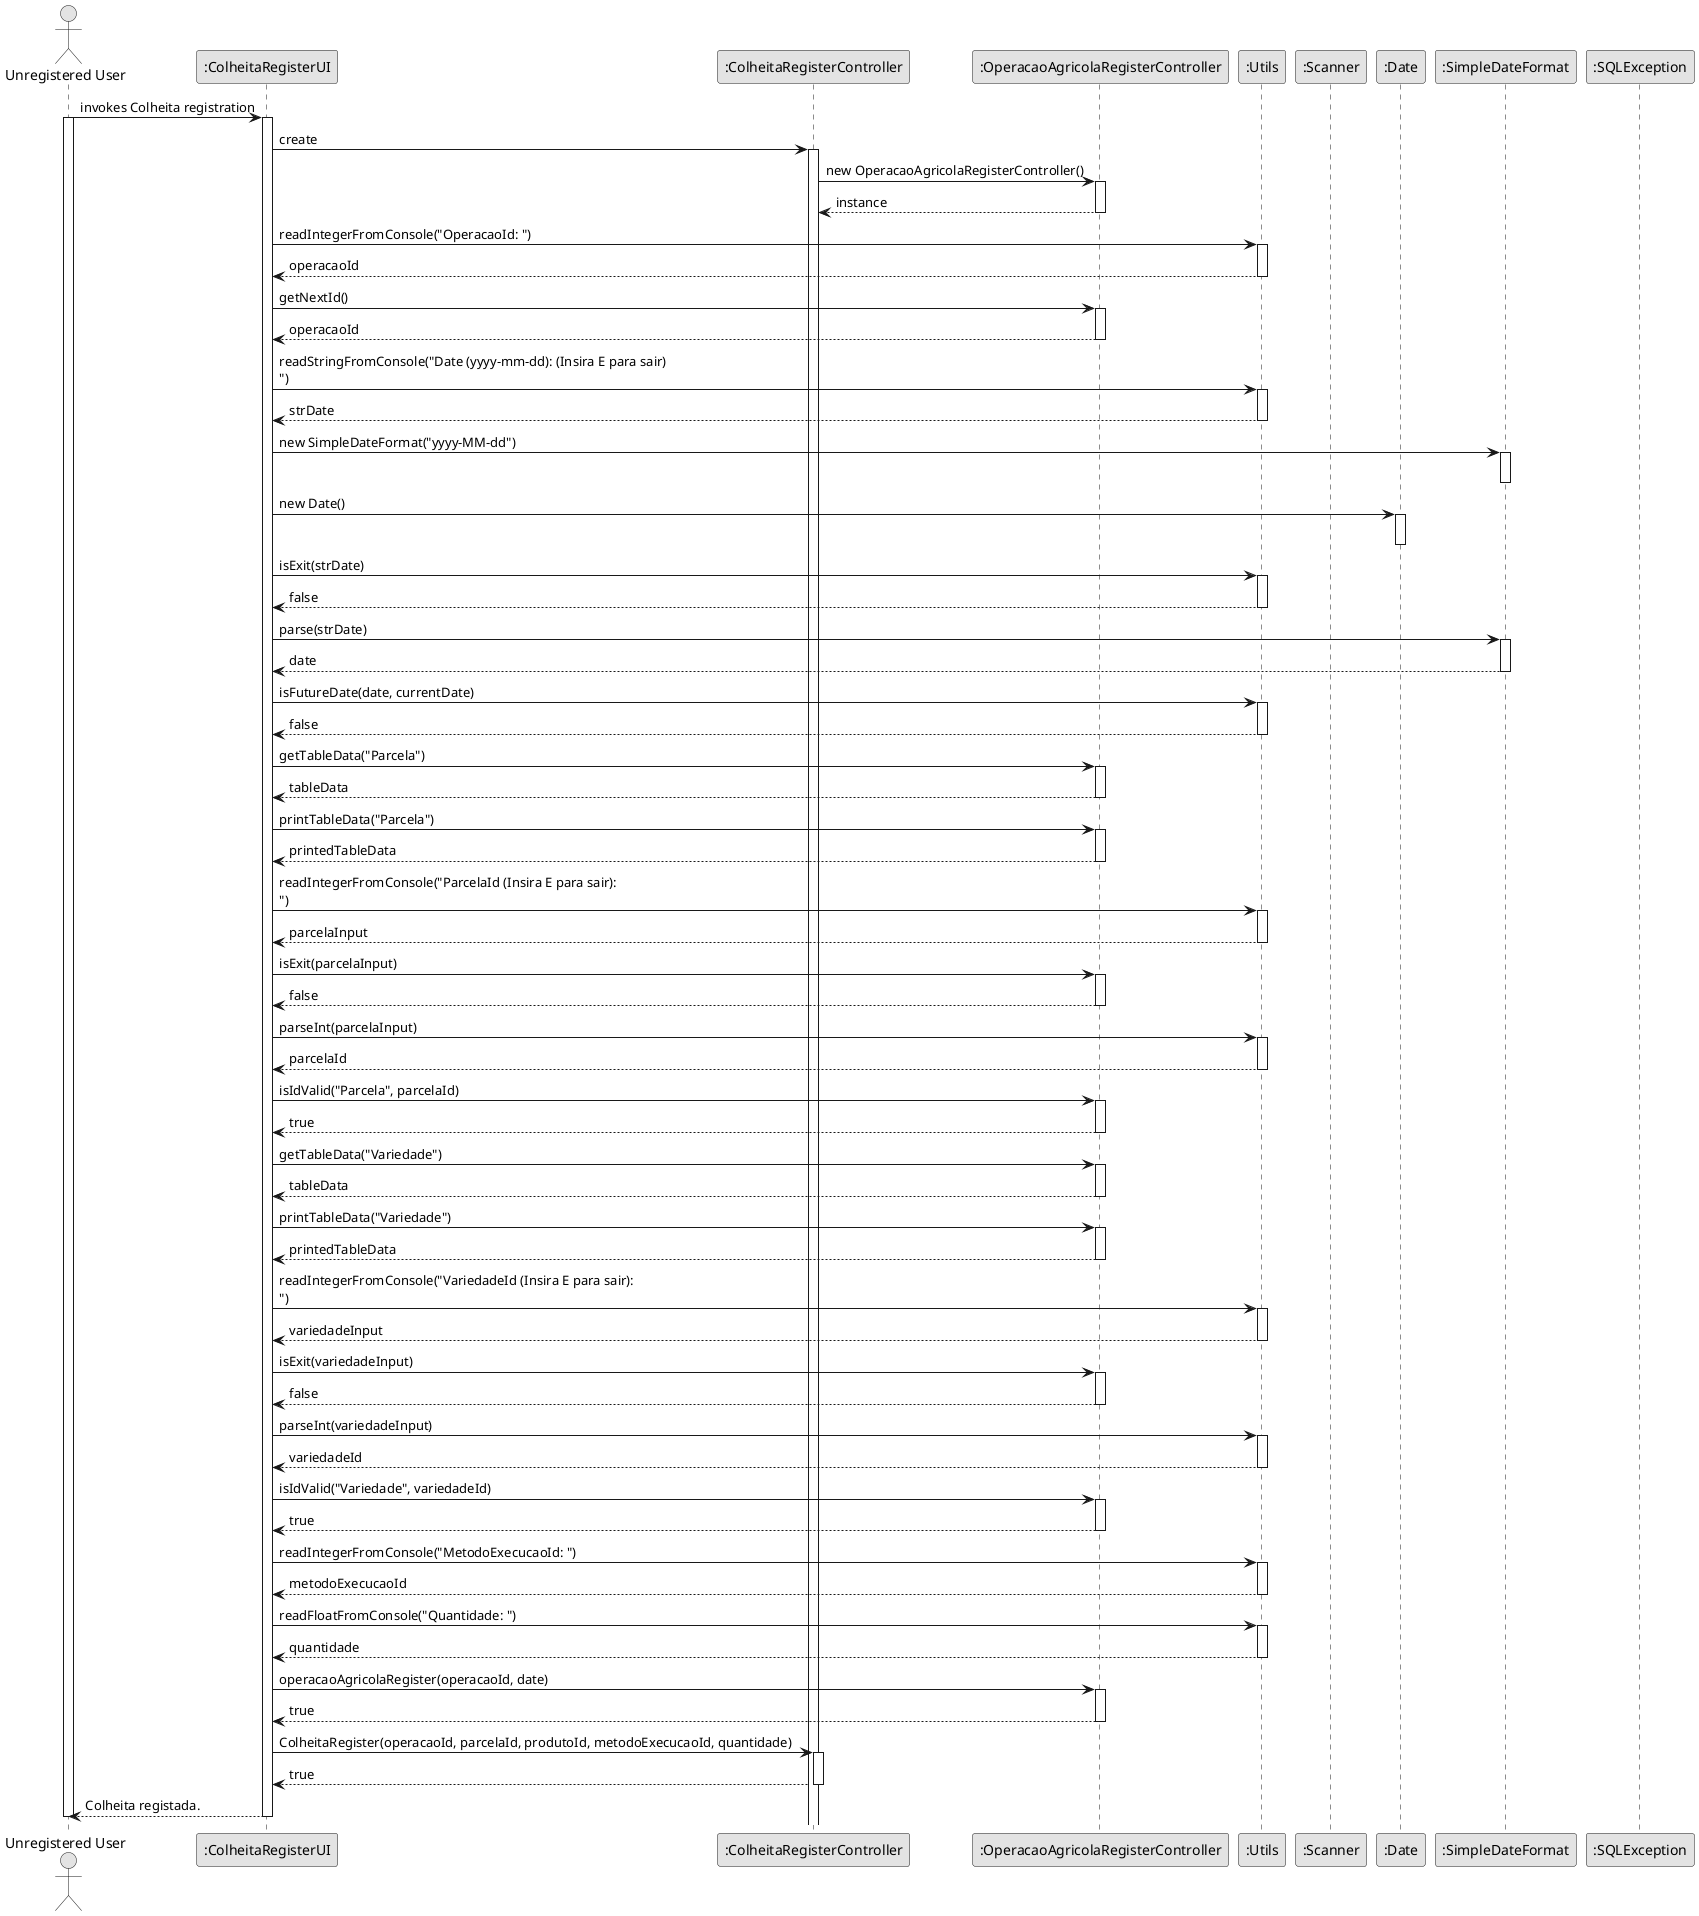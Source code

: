@startuml
skinparam monochrome true
skinparam packageStyle rectangle
skinparam shadowing false

actor "Unregistered User" as User
participant ":ColheitaRegisterUI" as UI
participant ":ColheitaRegisterController" as CTRL
participant ":OperacaoAgricolaRegisterController" as OperacaoController
participant ":Utils" as Utils
participant ":Scanner" as Scanner
participant ":Date" as Date
participant ":SimpleDateFormat" as SimpleDateFormat
participant ":SQLException" as SQLException

User -> UI : invokes Colheita registration
activate User
activate UI
UI -> CTRL : create
activate CTRL
CTRL -> OperacaoController : new OperacaoAgricolaRegisterController()
activate OperacaoController
OperacaoController --> CTRL : instance
deactivate OperacaoController

UI -> Utils : readIntegerFromConsole("OperacaoId: ")
activate Utils
Utils --> UI : operacaoId
deactivate Utils

UI -> OperacaoController : getNextId()
activate OperacaoController
OperacaoController --> UI : operacaoId
deactivate OperacaoController

UI -> Utils : readStringFromConsole("Date (yyyy-mm-dd): (Insira E para sair) \n")
activate Utils
Utils --> UI : strDate
deactivate Utils

UI -> SimpleDateFormat : new SimpleDateFormat("yyyy-MM-dd")
activate SimpleDateFormat
deactivate SimpleDateFormat

UI -> Date : new Date()
activate Date
deactivate Date

UI -> Utils : isExit(strDate)
activate Utils
Utils --> UI : false
deactivate Utils

UI -> SimpleDateFormat : parse(strDate)
activate SimpleDateFormat
SimpleDateFormat --> UI : date
deactivate SimpleDateFormat

UI -> Utils : isFutureDate(date, currentDate)
activate Utils
Utils --> UI : false
deactivate Utils

UI -> OperacaoController : getTableData("Parcela")
activate OperacaoController
OperacaoController --> UI : tableData
deactivate OperacaoController

UI -> OperacaoController : printTableData("Parcela")
activate OperacaoController
OperacaoController --> UI : printedTableData
deactivate OperacaoController

UI -> Utils : readIntegerFromConsole("ParcelaId (Insira E para sair): \n")
activate Utils
Utils --> UI : parcelaInput
deactivate Utils

UI -> OperacaoController : isExit(parcelaInput)
activate OperacaoController
OperacaoController --> UI : false
deactivate OperacaoController

UI -> Utils : parseInt(parcelaInput)
activate Utils
Utils --> UI : parcelaId
deactivate Utils

UI -> OperacaoController : isIdValid("Parcela", parcelaId)
activate OperacaoController
OperacaoController --> UI : true
deactivate OperacaoController

UI -> OperacaoController : getTableData("Variedade")
activate OperacaoController
OperacaoController --> UI : tableData
deactivate OperacaoController

UI -> OperacaoController : printTableData("Variedade")
activate OperacaoController
OperacaoController --> UI : printedTableData
deactivate OperacaoController

UI -> Utils : readIntegerFromConsole("VariedadeId (Insira E para sair): \n")
activate Utils
Utils --> UI : variedadeInput
deactivate Utils

UI -> OperacaoController : isExit(variedadeInput)
activate OperacaoController
OperacaoController --> UI : false
deactivate OperacaoController

UI -> Utils : parseInt(variedadeInput)
activate Utils
Utils --> UI : variedadeId
deactivate Utils

UI -> OperacaoController : isIdValid("Variedade", variedadeId)
activate OperacaoController
OperacaoController --> UI : true
deactivate OperacaoController

UI -> Utils : readIntegerFromConsole("MetodoExecucaoId: ")
activate Utils
Utils --> UI : metodoExecucaoId
deactivate Utils

UI -> Utils : readFloatFromConsole("Quantidade: ")
activate Utils
Utils --> UI : quantidade
deactivate Utils

UI -> OperacaoController : operacaoAgricolaRegister(operacaoId, date)
activate OperacaoController
OperacaoController --> UI : true
deactivate OperacaoController

UI -> CTRL : ColheitaRegister(operacaoId, parcelaId, produtoId, metodoExecucaoId, quantidade)
activate CTRL
CTRL --> UI : true
deactivate CTRL

UI --> User : Colheita registada.
deactivate UI
deactivate User

@enduml
